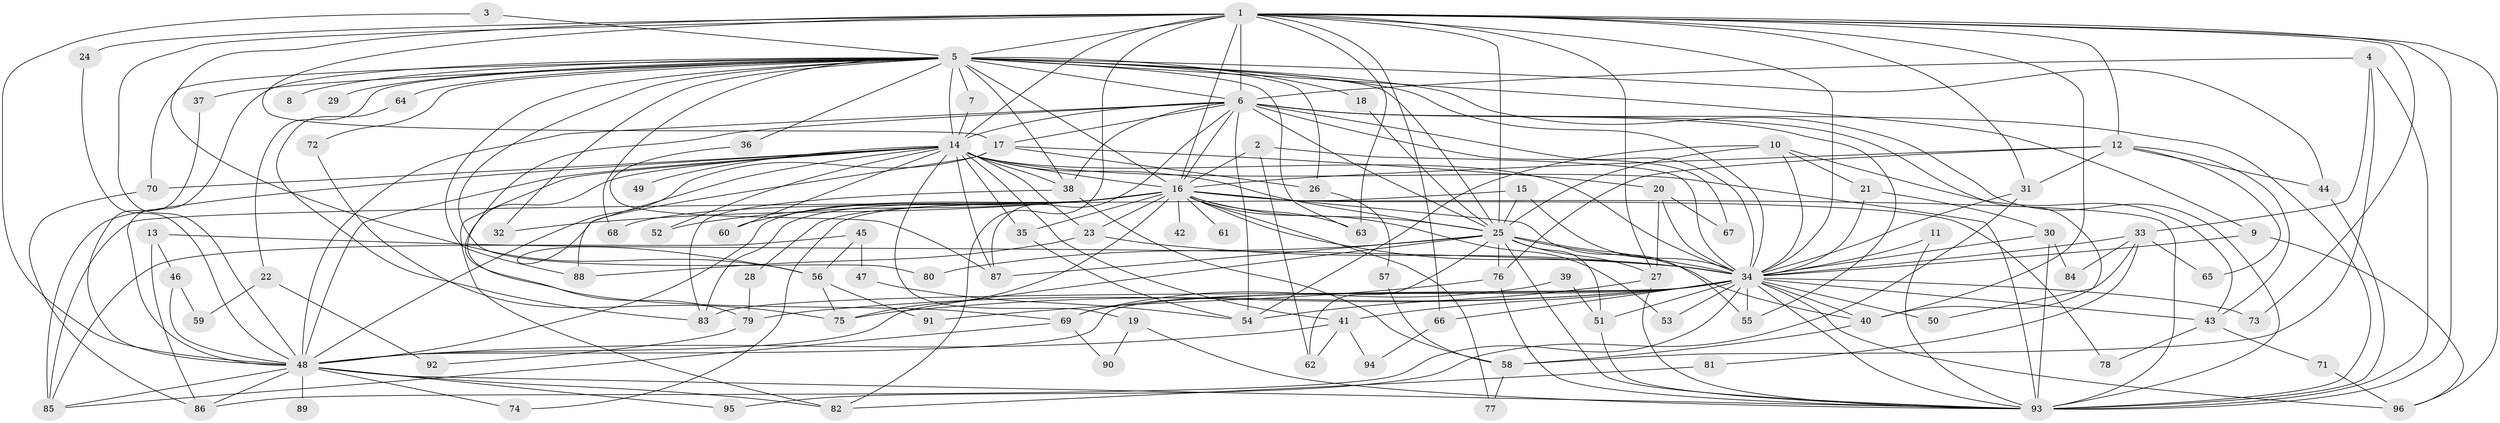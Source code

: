 // original degree distribution, {25: 0.0072992700729927005, 20: 0.014598540145985401, 11: 0.0072992700729927005, 23: 0.0072992700729927005, 33: 0.0072992700729927005, 19: 0.0072992700729927005, 38: 0.0072992700729927005, 27: 0.0072992700729927005, 32: 0.0072992700729927005, 4: 0.11678832116788321, 5: 0.072992700729927, 3: 0.15328467153284672, 2: 0.5620437956204379, 7: 0.0072992700729927005, 6: 0.014598540145985401}
// Generated by graph-tools (version 1.1) at 2025/36/03/04/25 23:36:29]
// undirected, 96 vertices, 232 edges
graph export_dot {
  node [color=gray90,style=filled];
  1;
  2;
  3;
  4;
  5;
  6;
  7;
  8;
  9;
  10;
  11;
  12;
  13;
  14;
  15;
  16;
  17;
  18;
  19;
  20;
  21;
  22;
  23;
  24;
  25;
  26;
  27;
  28;
  29;
  30;
  31;
  32;
  33;
  34;
  35;
  36;
  37;
  38;
  39;
  40;
  41;
  42;
  43;
  44;
  45;
  46;
  47;
  48;
  49;
  50;
  51;
  52;
  53;
  54;
  55;
  56;
  57;
  58;
  59;
  60;
  61;
  62;
  63;
  64;
  65;
  66;
  67;
  68;
  69;
  70;
  71;
  72;
  73;
  74;
  75;
  76;
  77;
  78;
  79;
  80;
  81;
  82;
  83;
  84;
  85;
  86;
  87;
  88;
  89;
  90;
  91;
  92;
  93;
  94;
  95;
  96;
  1 -- 5 [weight=3.0];
  1 -- 6 [weight=2.0];
  1 -- 12 [weight=1.0];
  1 -- 14 [weight=3.0];
  1 -- 16 [weight=3.0];
  1 -- 17 [weight=1.0];
  1 -- 24 [weight=1.0];
  1 -- 25 [weight=2.0];
  1 -- 27 [weight=1.0];
  1 -- 31 [weight=1.0];
  1 -- 34 [weight=3.0];
  1 -- 40 [weight=1.0];
  1 -- 48 [weight=3.0];
  1 -- 56 [weight=1.0];
  1 -- 63 [weight=1.0];
  1 -- 66 [weight=1.0];
  1 -- 73 [weight=1.0];
  1 -- 82 [weight=1.0];
  1 -- 93 [weight=3.0];
  1 -- 96 [weight=1.0];
  2 -- 16 [weight=1.0];
  2 -- 34 [weight=1.0];
  2 -- 62 [weight=1.0];
  3 -- 5 [weight=1.0];
  3 -- 48 [weight=1.0];
  4 -- 6 [weight=1.0];
  4 -- 33 [weight=1.0];
  4 -- 58 [weight=1.0];
  4 -- 93 [weight=1.0];
  5 -- 6 [weight=1.0];
  5 -- 7 [weight=1.0];
  5 -- 8 [weight=1.0];
  5 -- 9 [weight=1.0];
  5 -- 14 [weight=1.0];
  5 -- 16 [weight=1.0];
  5 -- 18 [weight=1.0];
  5 -- 22 [weight=1.0];
  5 -- 25 [weight=1.0];
  5 -- 26 [weight=1.0];
  5 -- 29 [weight=1.0];
  5 -- 32 [weight=1.0];
  5 -- 34 [weight=1.0];
  5 -- 36 [weight=1.0];
  5 -- 37 [weight=1.0];
  5 -- 38 [weight=1.0];
  5 -- 44 [weight=1.0];
  5 -- 48 [weight=1.0];
  5 -- 63 [weight=1.0];
  5 -- 64 [weight=1.0];
  5 -- 68 [weight=1.0];
  5 -- 70 [weight=1.0];
  5 -- 72 [weight=1.0];
  5 -- 80 [weight=1.0];
  5 -- 88 [weight=1.0];
  5 -- 93 [weight=1.0];
  6 -- 14 [weight=1.0];
  6 -- 16 [weight=1.0];
  6 -- 17 [weight=1.0];
  6 -- 25 [weight=1.0];
  6 -- 34 [weight=1.0];
  6 -- 38 [weight=1.0];
  6 -- 48 [weight=1.0];
  6 -- 50 [weight=1.0];
  6 -- 54 [weight=1.0];
  6 -- 55 [weight=1.0];
  6 -- 67 [weight=2.0];
  6 -- 69 [weight=1.0];
  6 -- 87 [weight=1.0];
  6 -- 93 [weight=2.0];
  7 -- 14 [weight=1.0];
  9 -- 34 [weight=1.0];
  9 -- 96 [weight=1.0];
  10 -- 21 [weight=1.0];
  10 -- 25 [weight=1.0];
  10 -- 34 [weight=1.0];
  10 -- 43 [weight=1.0];
  10 -- 54 [weight=1.0];
  11 -- 34 [weight=1.0];
  11 -- 93 [weight=1.0];
  12 -- 16 [weight=1.0];
  12 -- 31 [weight=1.0];
  12 -- 43 [weight=1.0];
  12 -- 44 [weight=1.0];
  12 -- 65 [weight=1.0];
  12 -- 76 [weight=1.0];
  13 -- 34 [weight=1.0];
  13 -- 46 [weight=1.0];
  13 -- 86 [weight=1.0];
  14 -- 16 [weight=1.0];
  14 -- 19 [weight=1.0];
  14 -- 23 [weight=1.0];
  14 -- 25 [weight=1.0];
  14 -- 34 [weight=1.0];
  14 -- 35 [weight=1.0];
  14 -- 38 [weight=1.0];
  14 -- 41 [weight=1.0];
  14 -- 48 [weight=1.0];
  14 -- 49 [weight=1.0];
  14 -- 52 [weight=1.0];
  14 -- 56 [weight=2.0];
  14 -- 60 [weight=1.0];
  14 -- 70 [weight=1.0];
  14 -- 79 [weight=1.0];
  14 -- 82 [weight=1.0];
  14 -- 85 [weight=1.0];
  14 -- 87 [weight=1.0];
  14 -- 93 [weight=1.0];
  15 -- 25 [weight=1.0];
  15 -- 34 [weight=1.0];
  15 -- 85 [weight=1.0];
  16 -- 23 [weight=1.0];
  16 -- 25 [weight=1.0];
  16 -- 28 [weight=1.0];
  16 -- 32 [weight=1.0];
  16 -- 34 [weight=1.0];
  16 -- 35 [weight=1.0];
  16 -- 42 [weight=1.0];
  16 -- 48 [weight=1.0];
  16 -- 52 [weight=1.0];
  16 -- 53 [weight=1.0];
  16 -- 55 [weight=1.0];
  16 -- 60 [weight=1.0];
  16 -- 61 [weight=1.0];
  16 -- 63 [weight=1.0];
  16 -- 68 [weight=1.0];
  16 -- 74 [weight=1.0];
  16 -- 75 [weight=1.0];
  16 -- 77 [weight=1.0];
  16 -- 78 [weight=1.0];
  16 -- 83 [weight=1.0];
  16 -- 93 [weight=1.0];
  17 -- 20 [weight=1.0];
  17 -- 26 [weight=1.0];
  17 -- 48 [weight=1.0];
  17 -- 88 [weight=1.0];
  18 -- 25 [weight=1.0];
  19 -- 90 [weight=1.0];
  19 -- 93 [weight=1.0];
  20 -- 27 [weight=1.0];
  20 -- 34 [weight=1.0];
  20 -- 67 [weight=1.0];
  21 -- 30 [weight=1.0];
  21 -- 34 [weight=1.0];
  22 -- 59 [weight=1.0];
  22 -- 92 [weight=1.0];
  23 -- 34 [weight=1.0];
  23 -- 88 [weight=1.0];
  24 -- 48 [weight=1.0];
  25 -- 27 [weight=1.0];
  25 -- 34 [weight=2.0];
  25 -- 40 [weight=1.0];
  25 -- 48 [weight=1.0];
  25 -- 51 [weight=1.0];
  25 -- 62 [weight=1.0];
  25 -- 76 [weight=1.0];
  25 -- 80 [weight=1.0];
  25 -- 87 [weight=1.0];
  25 -- 93 [weight=1.0];
  26 -- 57 [weight=1.0];
  27 -- 54 [weight=1.0];
  27 -- 93 [weight=1.0];
  28 -- 79 [weight=1.0];
  30 -- 34 [weight=1.0];
  30 -- 84 [weight=1.0];
  30 -- 93 [weight=1.0];
  31 -- 34 [weight=1.0];
  31 -- 95 [weight=1.0];
  33 -- 34 [weight=1.0];
  33 -- 40 [weight=1.0];
  33 -- 65 [weight=1.0];
  33 -- 81 [weight=1.0];
  33 -- 84 [weight=1.0];
  34 -- 40 [weight=1.0];
  34 -- 41 [weight=1.0];
  34 -- 43 [weight=1.0];
  34 -- 48 [weight=1.0];
  34 -- 50 [weight=1.0];
  34 -- 51 [weight=1.0];
  34 -- 53 [weight=1.0];
  34 -- 55 [weight=1.0];
  34 -- 66 [weight=1.0];
  34 -- 69 [weight=1.0];
  34 -- 73 [weight=1.0];
  34 -- 75 [weight=1.0];
  34 -- 79 [weight=1.0];
  34 -- 83 [weight=1.0];
  34 -- 86 [weight=1.0];
  34 -- 93 [weight=1.0];
  34 -- 96 [weight=1.0];
  35 -- 54 [weight=1.0];
  36 -- 87 [weight=1.0];
  37 -- 48 [weight=1.0];
  38 -- 58 [weight=1.0];
  38 -- 83 [weight=1.0];
  39 -- 51 [weight=1.0];
  39 -- 69 [weight=1.0];
  40 -- 58 [weight=1.0];
  41 -- 48 [weight=1.0];
  41 -- 62 [weight=1.0];
  41 -- 94 [weight=1.0];
  43 -- 71 [weight=1.0];
  43 -- 78 [weight=1.0];
  44 -- 93 [weight=1.0];
  45 -- 47 [weight=1.0];
  45 -- 56 [weight=1.0];
  45 -- 85 [weight=1.0];
  46 -- 48 [weight=1.0];
  46 -- 59 [weight=1.0];
  47 -- 54 [weight=1.0];
  48 -- 74 [weight=1.0];
  48 -- 82 [weight=1.0];
  48 -- 85 [weight=1.0];
  48 -- 86 [weight=1.0];
  48 -- 89 [weight=1.0];
  48 -- 93 [weight=1.0];
  48 -- 95 [weight=1.0];
  51 -- 93 [weight=1.0];
  56 -- 75 [weight=1.0];
  56 -- 91 [weight=1.0];
  57 -- 58 [weight=1.0];
  58 -- 77 [weight=1.0];
  64 -- 83 [weight=1.0];
  66 -- 94 [weight=1.0];
  69 -- 85 [weight=1.0];
  69 -- 90 [weight=1.0];
  70 -- 86 [weight=1.0];
  71 -- 96 [weight=1.0];
  72 -- 75 [weight=1.0];
  76 -- 91 [weight=1.0];
  76 -- 93 [weight=1.0];
  79 -- 92 [weight=1.0];
  81 -- 82 [weight=1.0];
}
